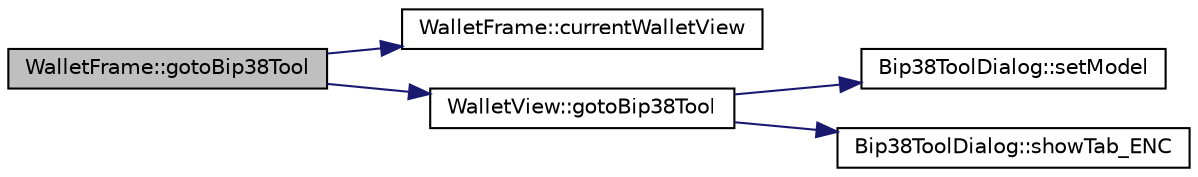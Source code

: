 digraph "WalletFrame::gotoBip38Tool"
{
  edge [fontname="Helvetica",fontsize="10",labelfontname="Helvetica",labelfontsize="10"];
  node [fontname="Helvetica",fontsize="10",shape=record];
  rankdir="LR";
  Node265 [label="WalletFrame::gotoBip38Tool",height=0.2,width=0.4,color="black", fillcolor="grey75", style="filled", fontcolor="black"];
  Node265 -> Node266 [color="midnightblue",fontsize="10",style="solid",fontname="Helvetica"];
  Node266 [label="WalletFrame::currentWalletView",height=0.2,width=0.4,color="black", fillcolor="white", style="filled",URL="$class_wallet_frame.html#a026798332d142b693e4f1820185d3f1c"];
  Node265 -> Node267 [color="midnightblue",fontsize="10",style="solid",fontname="Helvetica"];
  Node267 [label="WalletView::gotoBip38Tool",height=0.2,width=0.4,color="black", fillcolor="white", style="filled",URL="$class_wallet_view.html#adeeea711b11aaaaedeba5cb4500fd3d1",tooltip="Show BIP 38 tool - default to Encryption tab. "];
  Node267 -> Node268 [color="midnightblue",fontsize="10",style="solid",fontname="Helvetica"];
  Node268 [label="Bip38ToolDialog::setModel",height=0.2,width=0.4,color="black", fillcolor="white", style="filled",URL="$class_bip38_tool_dialog.html#a2e37dfd7d0dc0dfdb57cf6b857180385"];
  Node267 -> Node269 [color="midnightblue",fontsize="10",style="solid",fontname="Helvetica"];
  Node269 [label="Bip38ToolDialog::showTab_ENC",height=0.2,width=0.4,color="black", fillcolor="white", style="filled",URL="$class_bip38_tool_dialog.html#afe430b8f9699b090e67d53a1ebf16471"];
}
